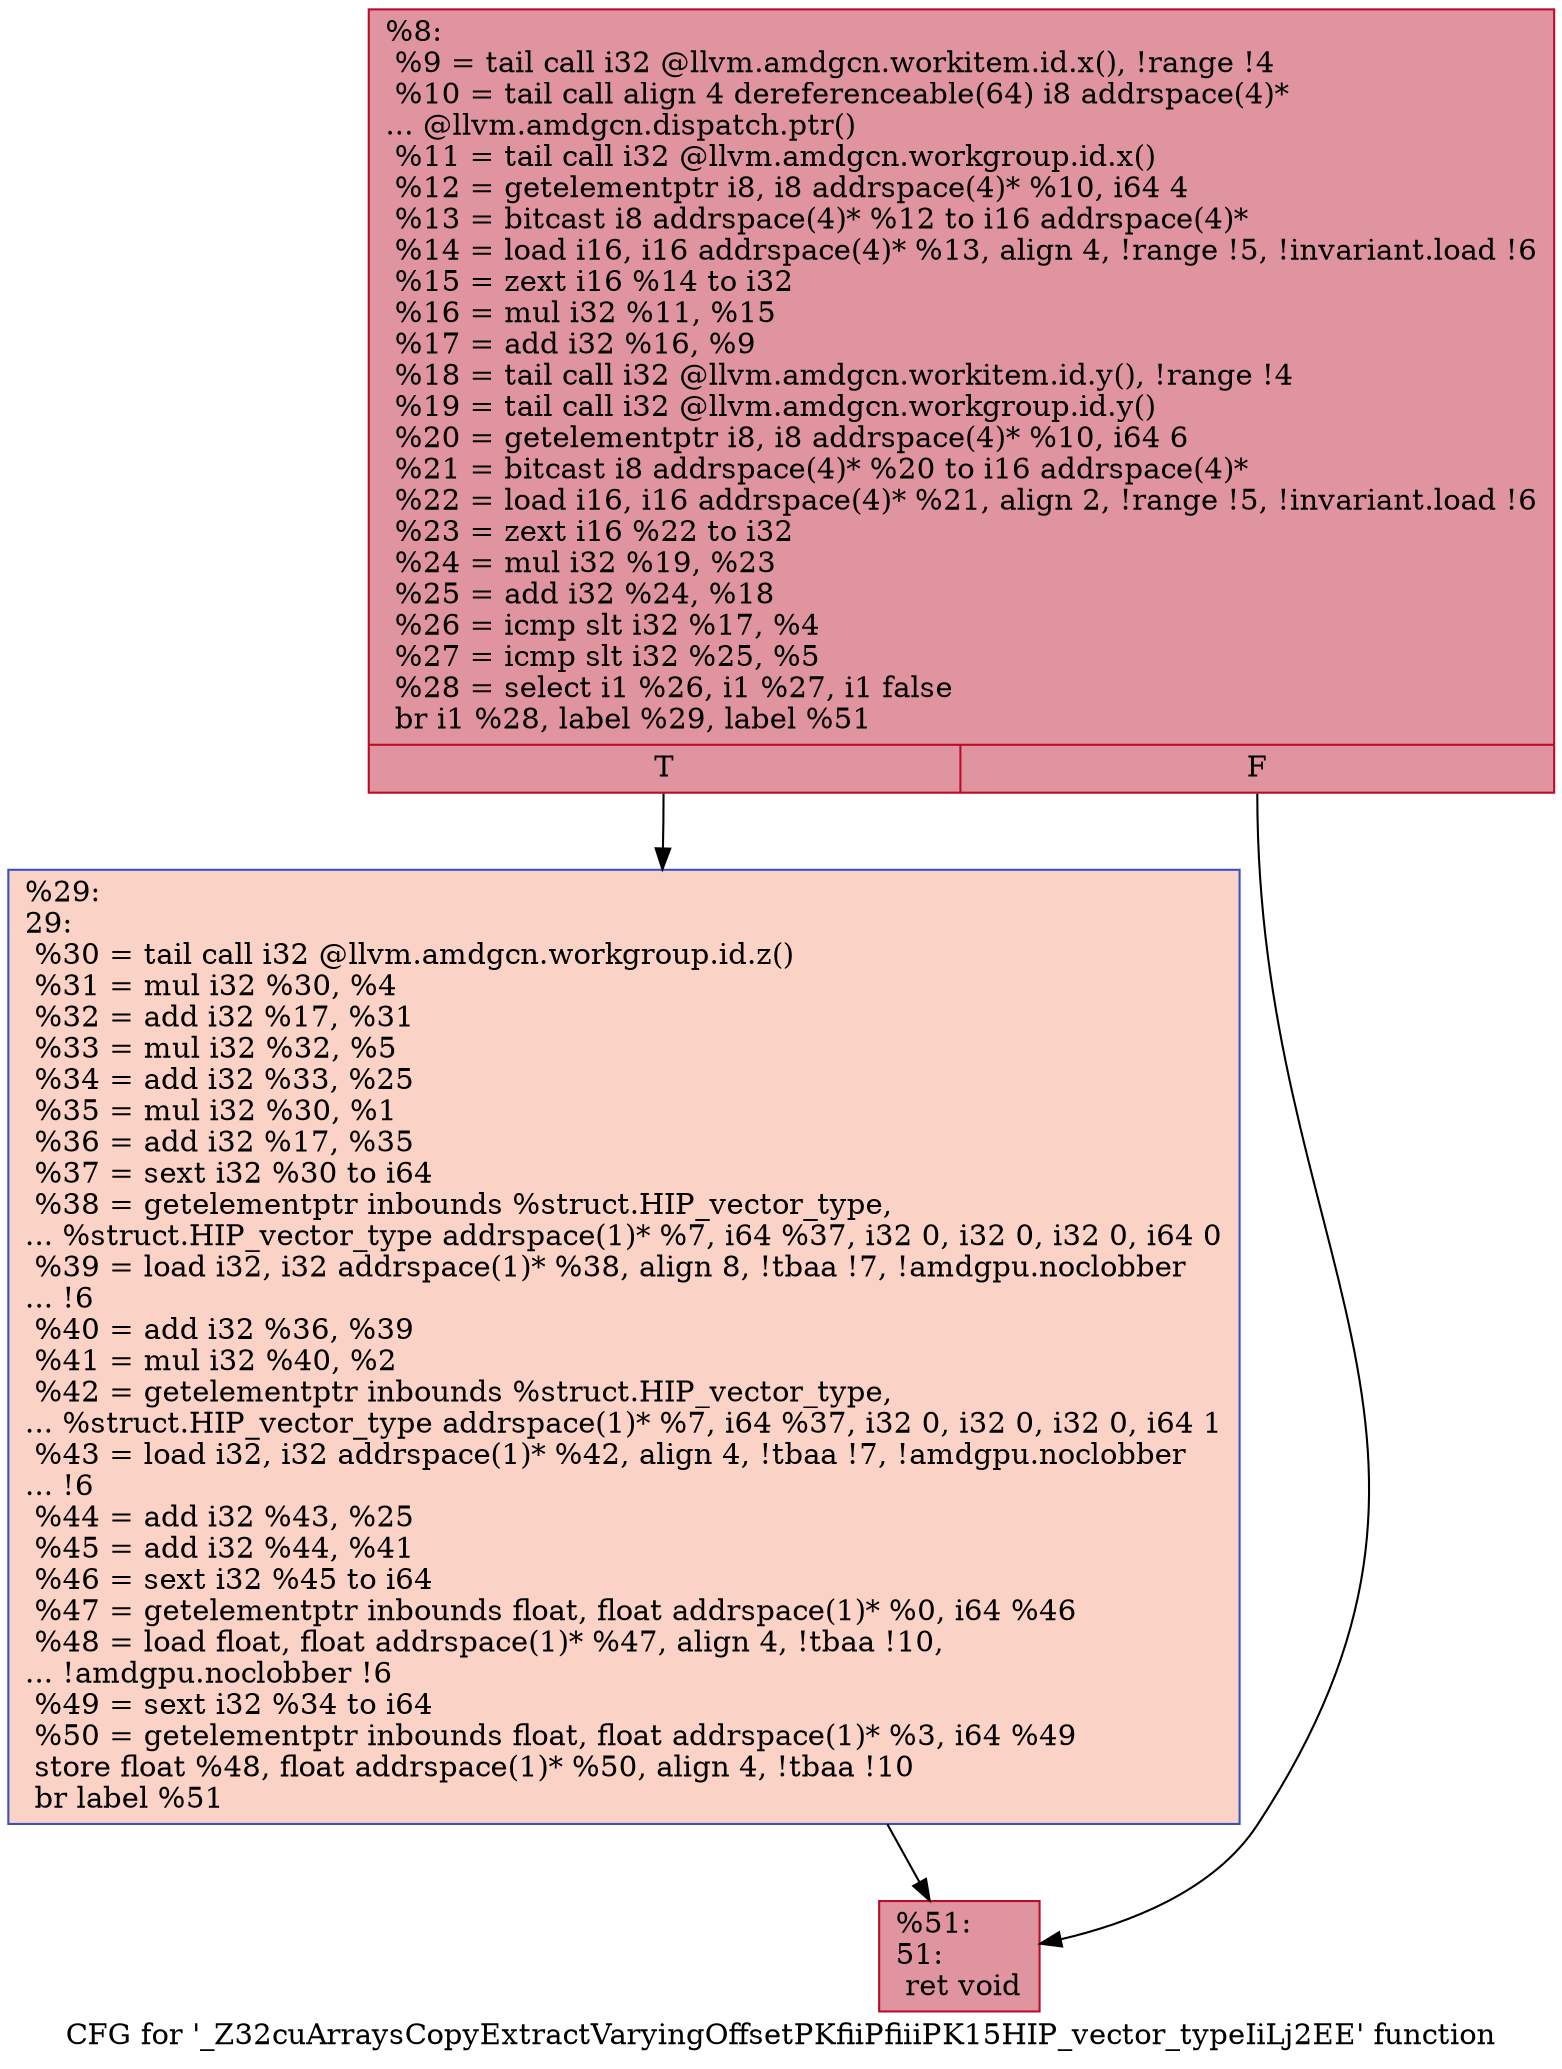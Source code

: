 digraph "CFG for '_Z32cuArraysCopyExtractVaryingOffsetPKfiiPfiiiPK15HIP_vector_typeIiLj2EE' function" {
	label="CFG for '_Z32cuArraysCopyExtractVaryingOffsetPKfiiPfiiiPK15HIP_vector_typeIiLj2EE' function";

	Node0x5fa21c0 [shape=record,color="#b70d28ff", style=filled, fillcolor="#b70d2870",label="{%8:\l  %9 = tail call i32 @llvm.amdgcn.workitem.id.x(), !range !4\l  %10 = tail call align 4 dereferenceable(64) i8 addrspace(4)*\l... @llvm.amdgcn.dispatch.ptr()\l  %11 = tail call i32 @llvm.amdgcn.workgroup.id.x()\l  %12 = getelementptr i8, i8 addrspace(4)* %10, i64 4\l  %13 = bitcast i8 addrspace(4)* %12 to i16 addrspace(4)*\l  %14 = load i16, i16 addrspace(4)* %13, align 4, !range !5, !invariant.load !6\l  %15 = zext i16 %14 to i32\l  %16 = mul i32 %11, %15\l  %17 = add i32 %16, %9\l  %18 = tail call i32 @llvm.amdgcn.workitem.id.y(), !range !4\l  %19 = tail call i32 @llvm.amdgcn.workgroup.id.y()\l  %20 = getelementptr i8, i8 addrspace(4)* %10, i64 6\l  %21 = bitcast i8 addrspace(4)* %20 to i16 addrspace(4)*\l  %22 = load i16, i16 addrspace(4)* %21, align 2, !range !5, !invariant.load !6\l  %23 = zext i16 %22 to i32\l  %24 = mul i32 %19, %23\l  %25 = add i32 %24, %18\l  %26 = icmp slt i32 %17, %4\l  %27 = icmp slt i32 %25, %5\l  %28 = select i1 %26, i1 %27, i1 false\l  br i1 %28, label %29, label %51\l|{<s0>T|<s1>F}}"];
	Node0x5fa21c0:s0 -> Node0x5fa5c00;
	Node0x5fa21c0:s1 -> Node0x5fa5c90;
	Node0x5fa5c00 [shape=record,color="#3d50c3ff", style=filled, fillcolor="#f59c7d70",label="{%29:\l29:                                               \l  %30 = tail call i32 @llvm.amdgcn.workgroup.id.z()\l  %31 = mul i32 %30, %4\l  %32 = add i32 %17, %31\l  %33 = mul i32 %32, %5\l  %34 = add i32 %33, %25\l  %35 = mul i32 %30, %1\l  %36 = add i32 %17, %35\l  %37 = sext i32 %30 to i64\l  %38 = getelementptr inbounds %struct.HIP_vector_type,\l... %struct.HIP_vector_type addrspace(1)* %7, i64 %37, i32 0, i32 0, i32 0, i64 0\l  %39 = load i32, i32 addrspace(1)* %38, align 8, !tbaa !7, !amdgpu.noclobber\l... !6\l  %40 = add i32 %36, %39\l  %41 = mul i32 %40, %2\l  %42 = getelementptr inbounds %struct.HIP_vector_type,\l... %struct.HIP_vector_type addrspace(1)* %7, i64 %37, i32 0, i32 0, i32 0, i64 1\l  %43 = load i32, i32 addrspace(1)* %42, align 4, !tbaa !7, !amdgpu.noclobber\l... !6\l  %44 = add i32 %43, %25\l  %45 = add i32 %44, %41\l  %46 = sext i32 %45 to i64\l  %47 = getelementptr inbounds float, float addrspace(1)* %0, i64 %46\l  %48 = load float, float addrspace(1)* %47, align 4, !tbaa !10,\l... !amdgpu.noclobber !6\l  %49 = sext i32 %34 to i64\l  %50 = getelementptr inbounds float, float addrspace(1)* %3, i64 %49\l  store float %48, float addrspace(1)* %50, align 4, !tbaa !10\l  br label %51\l}"];
	Node0x5fa5c00 -> Node0x5fa5c90;
	Node0x5fa5c90 [shape=record,color="#b70d28ff", style=filled, fillcolor="#b70d2870",label="{%51:\l51:                                               \l  ret void\l}"];
}
